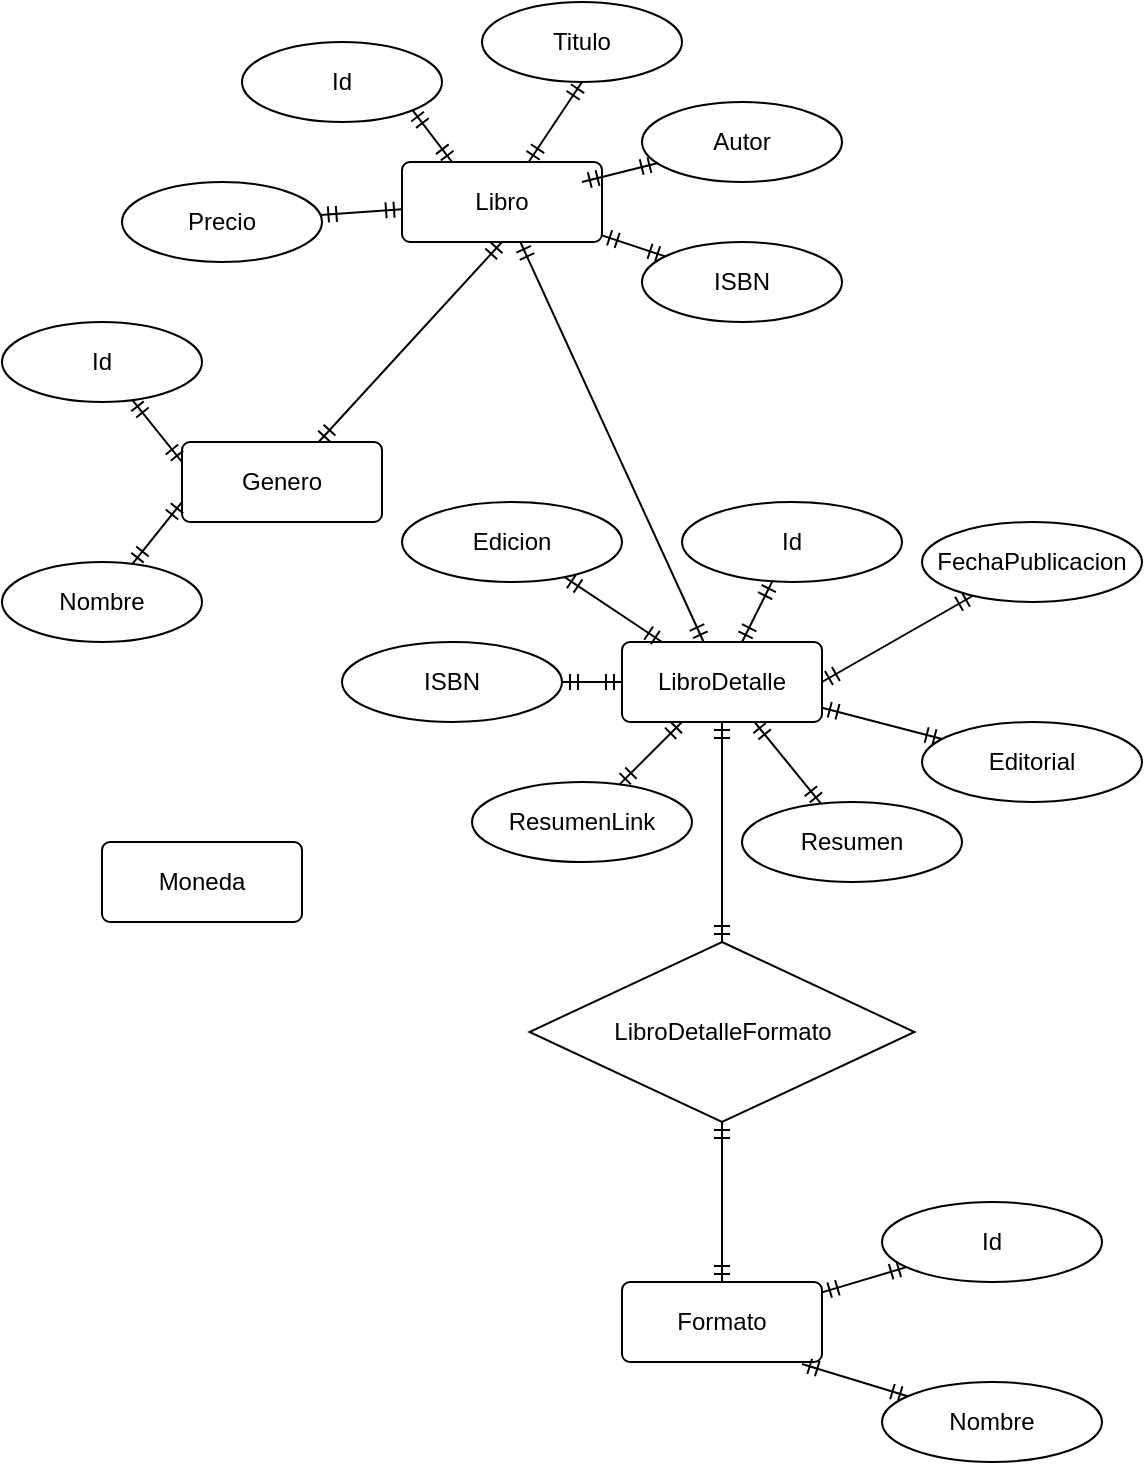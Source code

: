 <mxfile version="20.8.21" type="github">
  <diagram id="R2lEEEUBdFMjLlhIrx00" name="Page-1">
    <mxGraphModel dx="1120" dy="452" grid="1" gridSize="10" guides="1" tooltips="1" connect="1" arrows="1" fold="1" page="1" pageScale="1" pageWidth="850" pageHeight="1100" math="0" shadow="0" extFonts="Permanent Marker^https://fonts.googleapis.com/css?family=Permanent+Marker">
      <root>
        <mxCell id="0" />
        <mxCell id="1" parent="0" />
        <mxCell id="iToEJ3CbW-RjeYXbpDTx-12" style="edgeStyle=none;rounded=0;orthogonalLoop=1;jettySize=auto;html=1;" edge="1" parent="1" source="iToEJ3CbW-RjeYXbpDTx-1">
          <mxGeometry relative="1" as="geometry">
            <mxPoint x="270" y="100" as="targetPoint" />
          </mxGeometry>
        </mxCell>
        <mxCell id="iToEJ3CbW-RjeYXbpDTx-1" value="Libro" style="rounded=1;arcSize=10;whiteSpace=wrap;html=1;align=center;" vertex="1" parent="1">
          <mxGeometry x="210" y="100" width="100" height="40" as="geometry" />
        </mxCell>
        <mxCell id="iToEJ3CbW-RjeYXbpDTx-2" value="Formato" style="rounded=1;arcSize=10;whiteSpace=wrap;html=1;align=center;" vertex="1" parent="1">
          <mxGeometry x="320" y="660" width="100" height="40" as="geometry" />
        </mxCell>
        <mxCell id="iToEJ3CbW-RjeYXbpDTx-3" value="Genero" style="rounded=1;arcSize=10;whiteSpace=wrap;html=1;align=center;" vertex="1" parent="1">
          <mxGeometry x="100" y="240" width="100" height="40" as="geometry" />
        </mxCell>
        <mxCell id="iToEJ3CbW-RjeYXbpDTx-4" value="Moneda" style="rounded=1;arcSize=10;whiteSpace=wrap;html=1;align=center;" vertex="1" parent="1">
          <mxGeometry x="60" y="440" width="100" height="40" as="geometry" />
        </mxCell>
        <mxCell id="iToEJ3CbW-RjeYXbpDTx-5" value="LibroDetalle" style="rounded=1;arcSize=10;whiteSpace=wrap;html=1;align=center;" vertex="1" parent="1">
          <mxGeometry x="320" y="340" width="100" height="40" as="geometry" />
        </mxCell>
        <mxCell id="iToEJ3CbW-RjeYXbpDTx-6" value="Id" style="ellipse;whiteSpace=wrap;html=1;align=center;" vertex="1" parent="1">
          <mxGeometry x="130" y="40" width="100" height="40" as="geometry" />
        </mxCell>
        <mxCell id="iToEJ3CbW-RjeYXbpDTx-7" value="" style="fontSize=12;html=1;endArrow=ERmandOne;startArrow=ERmandOne;rounded=0;entryX=1;entryY=1;entryDx=0;entryDy=0;exitX=0.25;exitY=0;exitDx=0;exitDy=0;" edge="1" parent="1" source="iToEJ3CbW-RjeYXbpDTx-1" target="iToEJ3CbW-RjeYXbpDTx-6">
          <mxGeometry width="100" height="100" relative="1" as="geometry">
            <mxPoint x="370" y="290" as="sourcePoint" />
            <mxPoint x="470" y="190" as="targetPoint" />
          </mxGeometry>
        </mxCell>
        <mxCell id="iToEJ3CbW-RjeYXbpDTx-8" value="Titulo" style="ellipse;whiteSpace=wrap;html=1;align=center;" vertex="1" parent="1">
          <mxGeometry x="250" y="20" width="100" height="40" as="geometry" />
        </mxCell>
        <mxCell id="iToEJ3CbW-RjeYXbpDTx-9" value="Autor" style="ellipse;whiteSpace=wrap;html=1;align=center;" vertex="1" parent="1">
          <mxGeometry x="330" y="70" width="100" height="40" as="geometry" />
        </mxCell>
        <mxCell id="iToEJ3CbW-RjeYXbpDTx-10" value="FechaPublicacion" style="ellipse;whiteSpace=wrap;html=1;align=center;" vertex="1" parent="1">
          <mxGeometry x="470" y="280" width="110" height="40" as="geometry" />
        </mxCell>
        <mxCell id="iToEJ3CbW-RjeYXbpDTx-11" value="" style="fontSize=12;html=1;endArrow=ERmandOne;startArrow=ERmandOne;rounded=0;entryX=0.5;entryY=1;entryDx=0;entryDy=0;" edge="1" parent="1" source="iToEJ3CbW-RjeYXbpDTx-1" target="iToEJ3CbW-RjeYXbpDTx-8">
          <mxGeometry width="100" height="100" relative="1" as="geometry">
            <mxPoint x="270" y="110" as="sourcePoint" />
            <mxPoint x="225" y="74" as="targetPoint" />
          </mxGeometry>
        </mxCell>
        <mxCell id="iToEJ3CbW-RjeYXbpDTx-13" value="" style="fontSize=12;html=1;endArrow=ERmandOne;startArrow=ERmandOne;rounded=0;" edge="1" parent="1" target="iToEJ3CbW-RjeYXbpDTx-9">
          <mxGeometry width="100" height="100" relative="1" as="geometry">
            <mxPoint x="300" y="110" as="sourcePoint" />
            <mxPoint x="310" y="70" as="targetPoint" />
          </mxGeometry>
        </mxCell>
        <mxCell id="iToEJ3CbW-RjeYXbpDTx-14" value="Precio" style="ellipse;whiteSpace=wrap;html=1;align=center;" vertex="1" parent="1">
          <mxGeometry x="70" y="110" width="100" height="40" as="geometry" />
        </mxCell>
        <mxCell id="iToEJ3CbW-RjeYXbpDTx-15" value="" style="fontSize=12;html=1;endArrow=ERmandOne;startArrow=ERmandOne;rounded=0;" edge="1" parent="1" source="iToEJ3CbW-RjeYXbpDTx-1" target="iToEJ3CbW-RjeYXbpDTx-14">
          <mxGeometry width="100" height="100" relative="1" as="geometry">
            <mxPoint x="270" y="110" as="sourcePoint" />
            <mxPoint x="225" y="84" as="targetPoint" />
          </mxGeometry>
        </mxCell>
        <mxCell id="iToEJ3CbW-RjeYXbpDTx-17" value="" style="fontSize=12;html=1;endArrow=ERmandOne;startArrow=ERmandOne;rounded=0;exitX=0.5;exitY=1;exitDx=0;exitDy=0;" edge="1" parent="1" source="iToEJ3CbW-RjeYXbpDTx-1" target="iToEJ3CbW-RjeYXbpDTx-3">
          <mxGeometry width="100" height="100" relative="1" as="geometry">
            <mxPoint x="220" y="130" as="sourcePoint" />
            <mxPoint x="160" y="130" as="targetPoint" />
          </mxGeometry>
        </mxCell>
        <mxCell id="iToEJ3CbW-RjeYXbpDTx-18" value="ISBN" style="ellipse;whiteSpace=wrap;html=1;align=center;" vertex="1" parent="1">
          <mxGeometry x="330" y="140" width="100" height="40" as="geometry" />
        </mxCell>
        <mxCell id="iToEJ3CbW-RjeYXbpDTx-19" value="" style="fontSize=12;html=1;endArrow=ERmandOne;startArrow=ERmandOne;rounded=0;" edge="1" parent="1" source="iToEJ3CbW-RjeYXbpDTx-1" target="iToEJ3CbW-RjeYXbpDTx-18">
          <mxGeometry width="100" height="100" relative="1" as="geometry">
            <mxPoint x="320" y="122" as="sourcePoint" />
            <mxPoint x="344" y="118" as="targetPoint" />
          </mxGeometry>
        </mxCell>
        <mxCell id="iToEJ3CbW-RjeYXbpDTx-20" value="Id" style="ellipse;whiteSpace=wrap;html=1;align=center;" vertex="1" parent="1">
          <mxGeometry x="10" y="180" width="100" height="40" as="geometry" />
        </mxCell>
        <mxCell id="iToEJ3CbW-RjeYXbpDTx-21" value="Nombre" style="ellipse;whiteSpace=wrap;html=1;align=center;" vertex="1" parent="1">
          <mxGeometry x="10" y="300" width="100" height="40" as="geometry" />
        </mxCell>
        <mxCell id="iToEJ3CbW-RjeYXbpDTx-22" value="" style="fontSize=12;html=1;endArrow=ERmandOne;startArrow=ERmandOne;rounded=0;entryX=0;entryY=0.25;entryDx=0;entryDy=0;" edge="1" parent="1" source="iToEJ3CbW-RjeYXbpDTx-20" target="iToEJ3CbW-RjeYXbpDTx-3">
          <mxGeometry width="100" height="100" relative="1" as="geometry">
            <mxPoint x="270" y="150" as="sourcePoint" />
            <mxPoint x="178" y="250" as="targetPoint" />
          </mxGeometry>
        </mxCell>
        <mxCell id="iToEJ3CbW-RjeYXbpDTx-24" value="" style="fontSize=12;html=1;endArrow=ERmandOne;startArrow=ERmandOne;rounded=0;exitX=0;exitY=0.75;exitDx=0;exitDy=0;" edge="1" parent="1" source="iToEJ3CbW-RjeYXbpDTx-3" target="iToEJ3CbW-RjeYXbpDTx-21">
          <mxGeometry width="100" height="100" relative="1" as="geometry">
            <mxPoint x="103" y="228" as="sourcePoint" />
            <mxPoint x="133" y="250" as="targetPoint" />
          </mxGeometry>
        </mxCell>
        <mxCell id="iToEJ3CbW-RjeYXbpDTx-25" value="" style="fontSize=12;html=1;endArrow=ERmandOne;startArrow=ERmandOne;rounded=0;" edge="1" parent="1" source="iToEJ3CbW-RjeYXbpDTx-1" target="iToEJ3CbW-RjeYXbpDTx-5">
          <mxGeometry width="100" height="100" relative="1" as="geometry">
            <mxPoint x="270" y="150" as="sourcePoint" />
            <mxPoint x="178" y="250" as="targetPoint" />
          </mxGeometry>
        </mxCell>
        <mxCell id="iToEJ3CbW-RjeYXbpDTx-26" value="" style="fontSize=12;html=1;endArrow=ERmandOne;startArrow=ERmandOne;rounded=0;entryX=1;entryY=0.5;entryDx=0;entryDy=0;" edge="1" parent="1" source="iToEJ3CbW-RjeYXbpDTx-10" target="iToEJ3CbW-RjeYXbpDTx-5">
          <mxGeometry width="100" height="100" relative="1" as="geometry">
            <mxPoint x="360" y="247" as="sourcePoint" />
            <mxPoint x="392" y="257" as="targetPoint" />
          </mxGeometry>
        </mxCell>
        <mxCell id="iToEJ3CbW-RjeYXbpDTx-27" value="Id" style="ellipse;whiteSpace=wrap;html=1;align=center;" vertex="1" parent="1">
          <mxGeometry x="350" y="270" width="110" height="40" as="geometry" />
        </mxCell>
        <mxCell id="iToEJ3CbW-RjeYXbpDTx-28" value="ISBN" style="ellipse;whiteSpace=wrap;html=1;align=center;" vertex="1" parent="1">
          <mxGeometry x="180" y="340" width="110" height="40" as="geometry" />
        </mxCell>
        <mxCell id="iToEJ3CbW-RjeYXbpDTx-29" value="Resumen" style="ellipse;whiteSpace=wrap;html=1;align=center;" vertex="1" parent="1">
          <mxGeometry x="380" y="420" width="110" height="40" as="geometry" />
        </mxCell>
        <mxCell id="iToEJ3CbW-RjeYXbpDTx-30" value="ResumenLink" style="ellipse;whiteSpace=wrap;html=1;align=center;" vertex="1" parent="1">
          <mxGeometry x="245" y="410" width="110" height="40" as="geometry" />
        </mxCell>
        <mxCell id="iToEJ3CbW-RjeYXbpDTx-31" value="" style="fontSize=12;html=1;endArrow=ERmandOne;startArrow=ERmandOne;rounded=0;" edge="1" parent="1" source="iToEJ3CbW-RjeYXbpDTx-27" target="iToEJ3CbW-RjeYXbpDTx-5">
          <mxGeometry width="100" height="100" relative="1" as="geometry">
            <mxPoint x="485" y="370" as="sourcePoint" />
            <mxPoint x="430" y="370" as="targetPoint" />
          </mxGeometry>
        </mxCell>
        <mxCell id="iToEJ3CbW-RjeYXbpDTx-32" value="" style="fontSize=12;html=1;endArrow=ERmandOne;startArrow=ERmandOne;rounded=0;" edge="1" parent="1" source="iToEJ3CbW-RjeYXbpDTx-5" target="iToEJ3CbW-RjeYXbpDTx-28">
          <mxGeometry width="100" height="100" relative="1" as="geometry">
            <mxPoint x="407" y="329" as="sourcePoint" />
            <mxPoint x="393" y="350" as="targetPoint" />
          </mxGeometry>
        </mxCell>
        <mxCell id="iToEJ3CbW-RjeYXbpDTx-34" value="" style="fontSize=12;html=1;endArrow=ERmandOne;startArrow=ERmandOne;rounded=0;" edge="1" parent="1" source="iToEJ3CbW-RjeYXbpDTx-29" target="iToEJ3CbW-RjeYXbpDTx-5">
          <mxGeometry width="100" height="100" relative="1" as="geometry">
            <mxPoint x="485" y="370" as="sourcePoint" />
            <mxPoint x="430" y="370" as="targetPoint" />
          </mxGeometry>
        </mxCell>
        <mxCell id="iToEJ3CbW-RjeYXbpDTx-35" value="" style="fontSize=12;html=1;endArrow=ERmandOne;startArrow=ERmandOne;rounded=0;" edge="1" parent="1" source="iToEJ3CbW-RjeYXbpDTx-5" target="iToEJ3CbW-RjeYXbpDTx-30">
          <mxGeometry width="100" height="100" relative="1" as="geometry">
            <mxPoint x="448" y="413" as="sourcePoint" />
            <mxPoint x="412" y="390" as="targetPoint" />
          </mxGeometry>
        </mxCell>
        <mxCell id="iToEJ3CbW-RjeYXbpDTx-38" value="Id" style="ellipse;whiteSpace=wrap;html=1;align=center;" vertex="1" parent="1">
          <mxGeometry x="450" y="620" width="110" height="40" as="geometry" />
        </mxCell>
        <mxCell id="iToEJ3CbW-RjeYXbpDTx-39" value="" style="fontSize=12;html=1;endArrow=ERmandOne;startArrow=ERmandOne;rounded=0;" edge="1" parent="1" source="iToEJ3CbW-RjeYXbpDTx-38" target="iToEJ3CbW-RjeYXbpDTx-2">
          <mxGeometry width="100" height="100" relative="1" as="geometry">
            <mxPoint x="610" y="470" as="sourcePoint" />
            <mxPoint x="430" y="470" as="targetPoint" />
          </mxGeometry>
        </mxCell>
        <mxCell id="iToEJ3CbW-RjeYXbpDTx-40" value="Nombre" style="ellipse;whiteSpace=wrap;html=1;align=center;" vertex="1" parent="1">
          <mxGeometry x="450" y="710" width="110" height="40" as="geometry" />
        </mxCell>
        <mxCell id="iToEJ3CbW-RjeYXbpDTx-41" value="" style="fontSize=12;html=1;endArrow=ERmandOne;startArrow=ERmandOne;rounded=0;entryX=0.9;entryY=1.025;entryDx=0;entryDy=0;entryPerimeter=0;" edge="1" parent="1" source="iToEJ3CbW-RjeYXbpDTx-40" target="iToEJ3CbW-RjeYXbpDTx-2">
          <mxGeometry width="100" height="100" relative="1" as="geometry">
            <mxPoint x="728" y="427" as="sourcePoint" />
            <mxPoint x="692" y="450" as="targetPoint" />
          </mxGeometry>
        </mxCell>
        <mxCell id="iToEJ3CbW-RjeYXbpDTx-44" value="Edicion" style="ellipse;whiteSpace=wrap;html=1;align=center;" vertex="1" parent="1">
          <mxGeometry x="210" y="270" width="110" height="40" as="geometry" />
        </mxCell>
        <mxCell id="iToEJ3CbW-RjeYXbpDTx-45" value="Editorial" style="ellipse;whiteSpace=wrap;html=1;align=center;" vertex="1" parent="1">
          <mxGeometry x="470" y="380" width="110" height="40" as="geometry" />
        </mxCell>
        <mxCell id="iToEJ3CbW-RjeYXbpDTx-46" value="" style="fontSize=12;html=1;endArrow=ERmandOne;startArrow=ERmandOne;rounded=0;" edge="1" parent="1" source="iToEJ3CbW-RjeYXbpDTx-45" target="iToEJ3CbW-RjeYXbpDTx-5">
          <mxGeometry width="100" height="100" relative="1" as="geometry">
            <mxPoint x="505" y="327" as="sourcePoint" />
            <mxPoint x="430" y="370" as="targetPoint" />
          </mxGeometry>
        </mxCell>
        <mxCell id="iToEJ3CbW-RjeYXbpDTx-47" value="" style="fontSize=12;html=1;endArrow=ERmandOne;startArrow=ERmandOne;rounded=0;" edge="1" parent="1" source="iToEJ3CbW-RjeYXbpDTx-44" target="iToEJ3CbW-RjeYXbpDTx-5">
          <mxGeometry width="100" height="100" relative="1" as="geometry">
            <mxPoint x="405" y="320" as="sourcePoint" />
            <mxPoint x="390" y="350" as="targetPoint" />
          </mxGeometry>
        </mxCell>
        <mxCell id="iToEJ3CbW-RjeYXbpDTx-48" value="LibroDetalleFormato" style="shape=rhombus;perimeter=rhombusPerimeter;whiteSpace=wrap;html=1;align=center;" vertex="1" parent="1">
          <mxGeometry x="273.75" y="490" width="192.5" height="90" as="geometry" />
        </mxCell>
        <mxCell id="iToEJ3CbW-RjeYXbpDTx-49" value="" style="fontSize=12;html=1;endArrow=ERmandOne;startArrow=ERmandOne;rounded=0;entryX=0.5;entryY=1;entryDx=0;entryDy=0;" edge="1" parent="1" source="iToEJ3CbW-RjeYXbpDTx-48" target="iToEJ3CbW-RjeYXbpDTx-5">
          <mxGeometry width="100" height="100" relative="1" as="geometry">
            <mxPoint x="430" y="431" as="sourcePoint" />
            <mxPoint x="396" y="390" as="targetPoint" />
          </mxGeometry>
        </mxCell>
        <mxCell id="iToEJ3CbW-RjeYXbpDTx-50" value="" style="fontSize=12;html=1;endArrow=ERmandOne;startArrow=ERmandOne;rounded=0;" edge="1" parent="1" source="iToEJ3CbW-RjeYXbpDTx-48" target="iToEJ3CbW-RjeYXbpDTx-2">
          <mxGeometry width="100" height="100" relative="1" as="geometry">
            <mxPoint x="380" y="500" as="sourcePoint" />
            <mxPoint x="380" y="390" as="targetPoint" />
          </mxGeometry>
        </mxCell>
      </root>
    </mxGraphModel>
  </diagram>
</mxfile>
